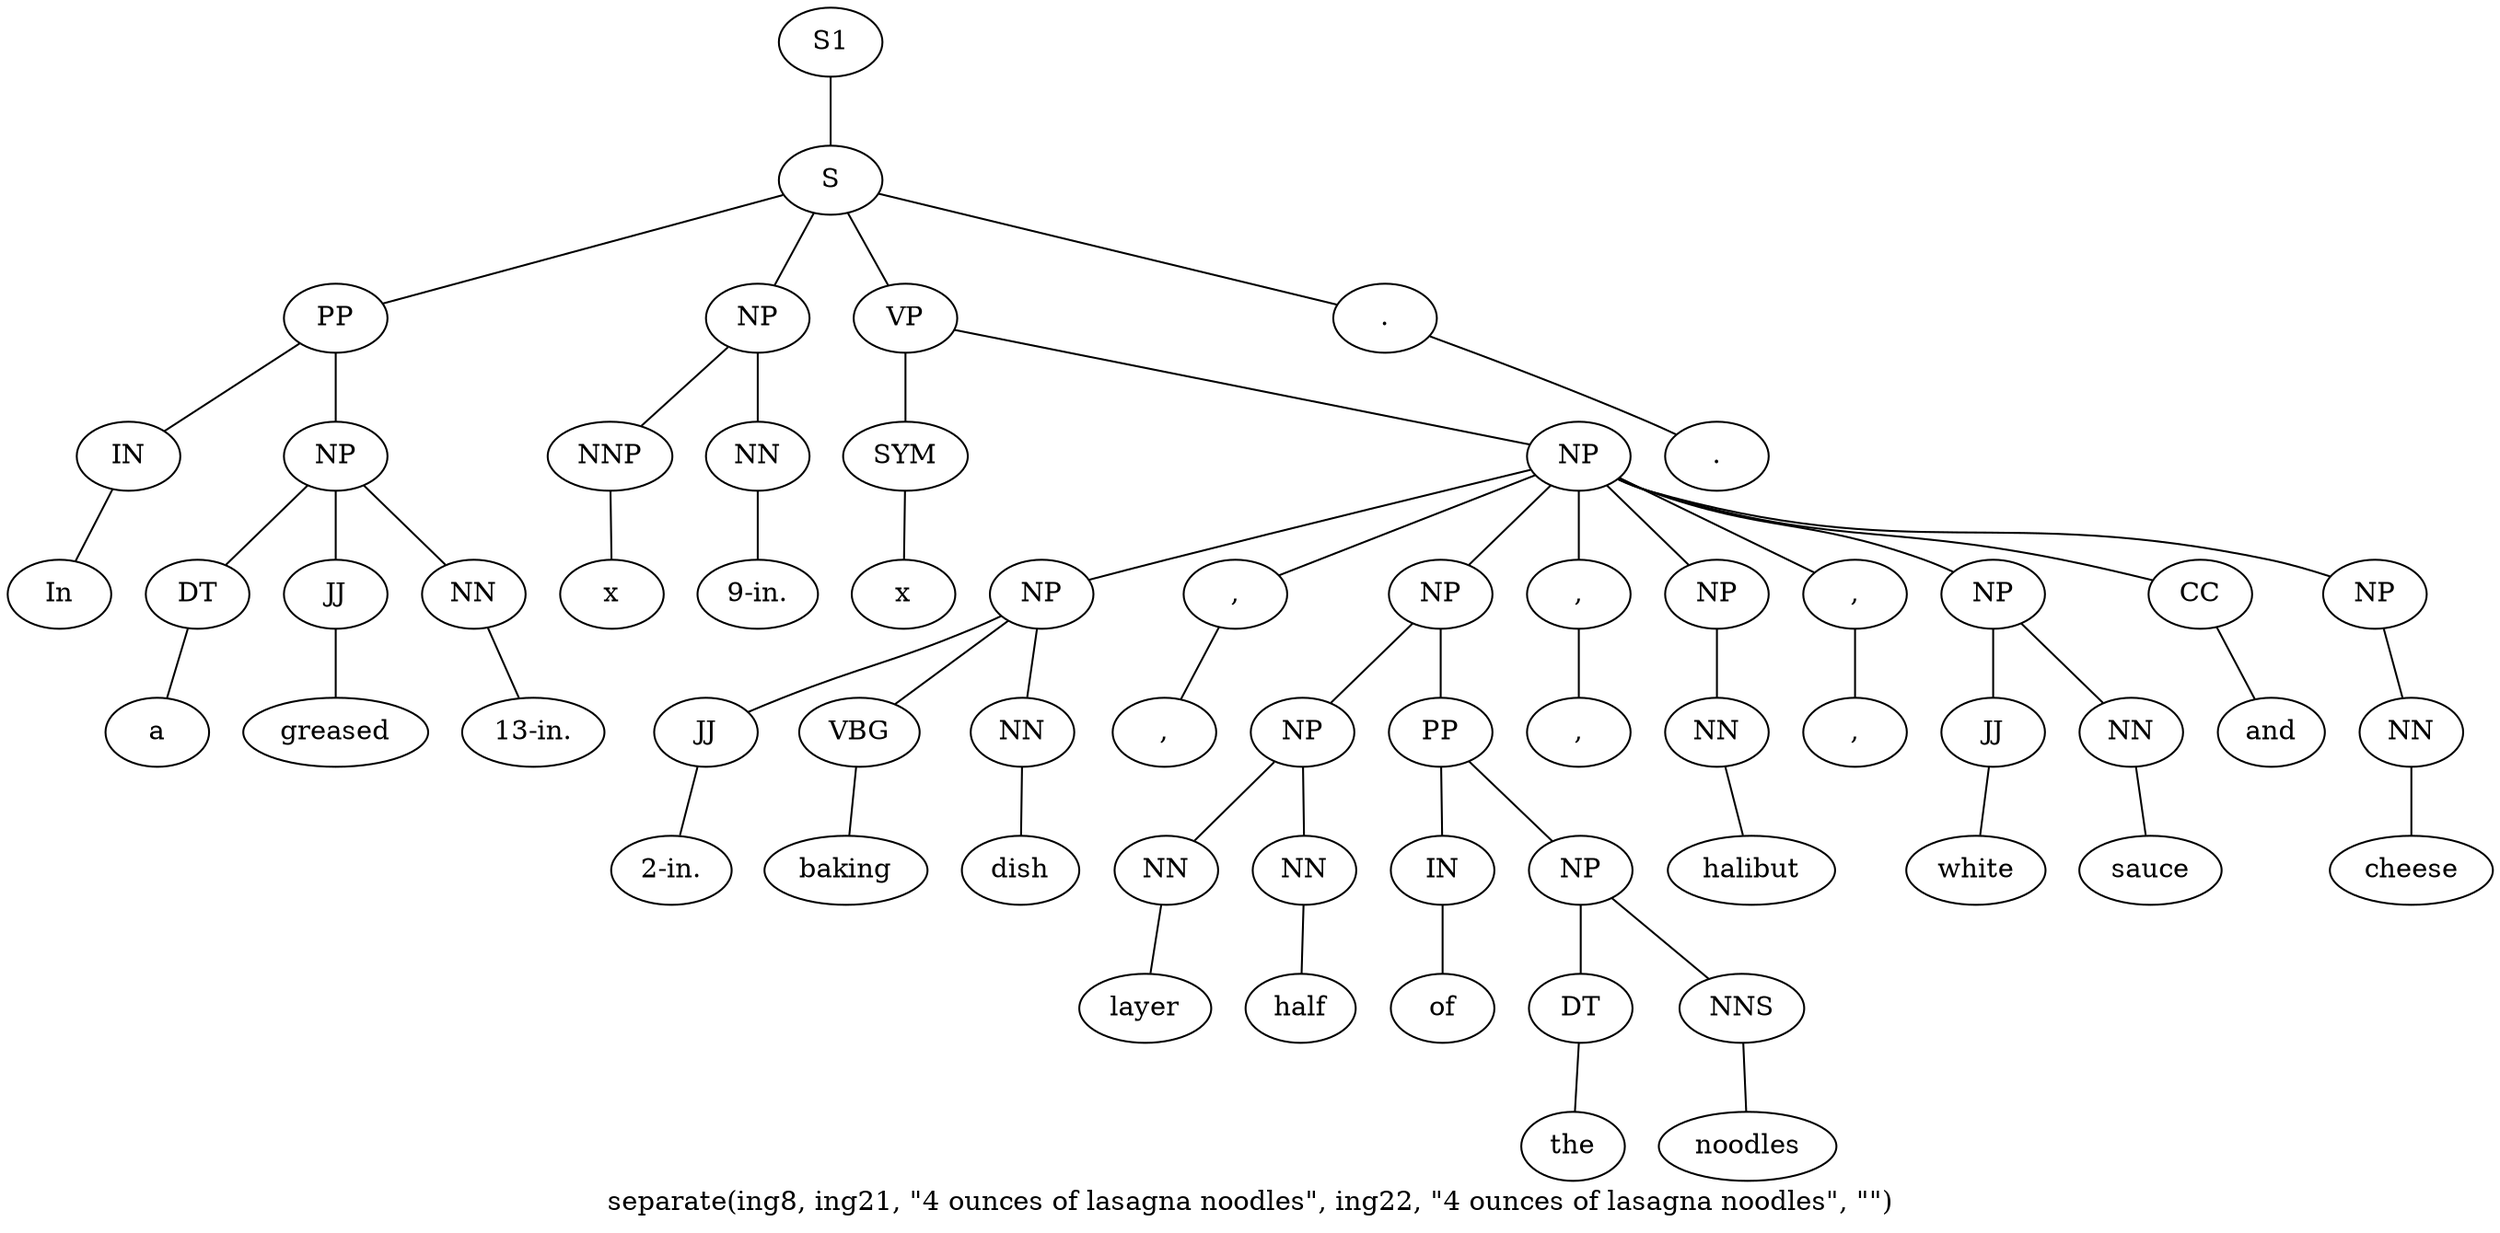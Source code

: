 graph SyntaxGraph {
	label = "separate(ing8, ing21, \"4 ounces of lasagna noodles\", ing22, \"4 ounces of lasagna noodles\", \"\")";
	Node0 [label="S1"];
	Node1 [label="S"];
	Node2 [label="PP"];
	Node3 [label="IN"];
	Node4 [label="In"];
	Node5 [label="NP"];
	Node6 [label="DT"];
	Node7 [label="a"];
	Node8 [label="JJ"];
	Node9 [label="greased"];
	Node10 [label="NN"];
	Node11 [label="13-in."];
	Node12 [label="NP"];
	Node13 [label="NNP"];
	Node14 [label="x"];
	Node15 [label="NN"];
	Node16 [label="9-in."];
	Node17 [label="VP"];
	Node18 [label="SYM"];
	Node19 [label="x"];
	Node20 [label="NP"];
	Node21 [label="NP"];
	Node22 [label="JJ"];
	Node23 [label="2-in."];
	Node24 [label="VBG"];
	Node25 [label="baking"];
	Node26 [label="NN"];
	Node27 [label="dish"];
	Node28 [label=","];
	Node29 [label=","];
	Node30 [label="NP"];
	Node31 [label="NP"];
	Node32 [label="NN"];
	Node33 [label="layer"];
	Node34 [label="NN"];
	Node35 [label="half"];
	Node36 [label="PP"];
	Node37 [label="IN"];
	Node38 [label="of"];
	Node39 [label="NP"];
	Node40 [label="DT"];
	Node41 [label="the"];
	Node42 [label="NNS"];
	Node43 [label="noodles"];
	Node44 [label=","];
	Node45 [label=","];
	Node46 [label="NP"];
	Node47 [label="NN"];
	Node48 [label="halibut"];
	Node49 [label=","];
	Node50 [label=","];
	Node51 [label="NP"];
	Node52 [label="JJ"];
	Node53 [label="white"];
	Node54 [label="NN"];
	Node55 [label="sauce"];
	Node56 [label="CC"];
	Node57 [label="and"];
	Node58 [label="NP"];
	Node59 [label="NN"];
	Node60 [label="cheese"];
	Node61 [label="."];
	Node62 [label="."];

	Node0 -- Node1;
	Node1 -- Node2;
	Node1 -- Node12;
	Node1 -- Node17;
	Node1 -- Node61;
	Node2 -- Node3;
	Node2 -- Node5;
	Node3 -- Node4;
	Node5 -- Node6;
	Node5 -- Node8;
	Node5 -- Node10;
	Node6 -- Node7;
	Node8 -- Node9;
	Node10 -- Node11;
	Node12 -- Node13;
	Node12 -- Node15;
	Node13 -- Node14;
	Node15 -- Node16;
	Node17 -- Node18;
	Node17 -- Node20;
	Node18 -- Node19;
	Node20 -- Node21;
	Node20 -- Node28;
	Node20 -- Node30;
	Node20 -- Node44;
	Node20 -- Node46;
	Node20 -- Node49;
	Node20 -- Node51;
	Node20 -- Node56;
	Node20 -- Node58;
	Node21 -- Node22;
	Node21 -- Node24;
	Node21 -- Node26;
	Node22 -- Node23;
	Node24 -- Node25;
	Node26 -- Node27;
	Node28 -- Node29;
	Node30 -- Node31;
	Node30 -- Node36;
	Node31 -- Node32;
	Node31 -- Node34;
	Node32 -- Node33;
	Node34 -- Node35;
	Node36 -- Node37;
	Node36 -- Node39;
	Node37 -- Node38;
	Node39 -- Node40;
	Node39 -- Node42;
	Node40 -- Node41;
	Node42 -- Node43;
	Node44 -- Node45;
	Node46 -- Node47;
	Node47 -- Node48;
	Node49 -- Node50;
	Node51 -- Node52;
	Node51 -- Node54;
	Node52 -- Node53;
	Node54 -- Node55;
	Node56 -- Node57;
	Node58 -- Node59;
	Node59 -- Node60;
	Node61 -- Node62;
}